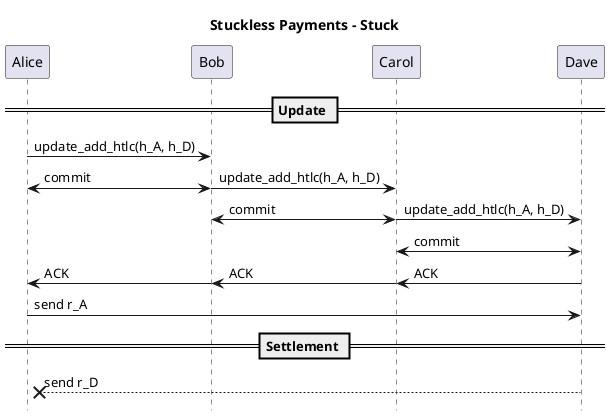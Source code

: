 @startuml
!pragma teoz true
title Stuckless Payments - Stuck
hide footbox
participant Alice
participant Bob
participant Carol
participant Dave

== Update ==

Alice -> Bob: update_add_htlc(h_A, h_D)

Alice <-> Bob: commit
& Bob -> Carol: update_add_htlc(h_A, h_D)

Bob <-> Carol: commit
& Carol -> Dave: update_add_htlc(h_A, h_D)

Carol <-> Dave: commit

Dave -> Carol: ACK
& Carol -> Bob: ACK
& Bob -> Alice: ACK

Alice -> Dave: send r_A

== Settlement ==

Dave -->x Alice: send r_D

@enduml
